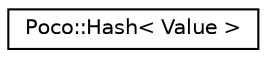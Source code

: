 digraph "Graphical Class Hierarchy"
{
 // LATEX_PDF_SIZE
  edge [fontname="Helvetica",fontsize="10",labelfontname="Helvetica",labelfontsize="10"];
  node [fontname="Helvetica",fontsize="10",shape=record];
  rankdir="LR";
  Node0 [label="Poco::Hash\< Value \>",height=0.2,width=0.4,color="black", fillcolor="white", style="filled",URL="$structPoco_1_1Hash.html",tooltip=" "];
}
